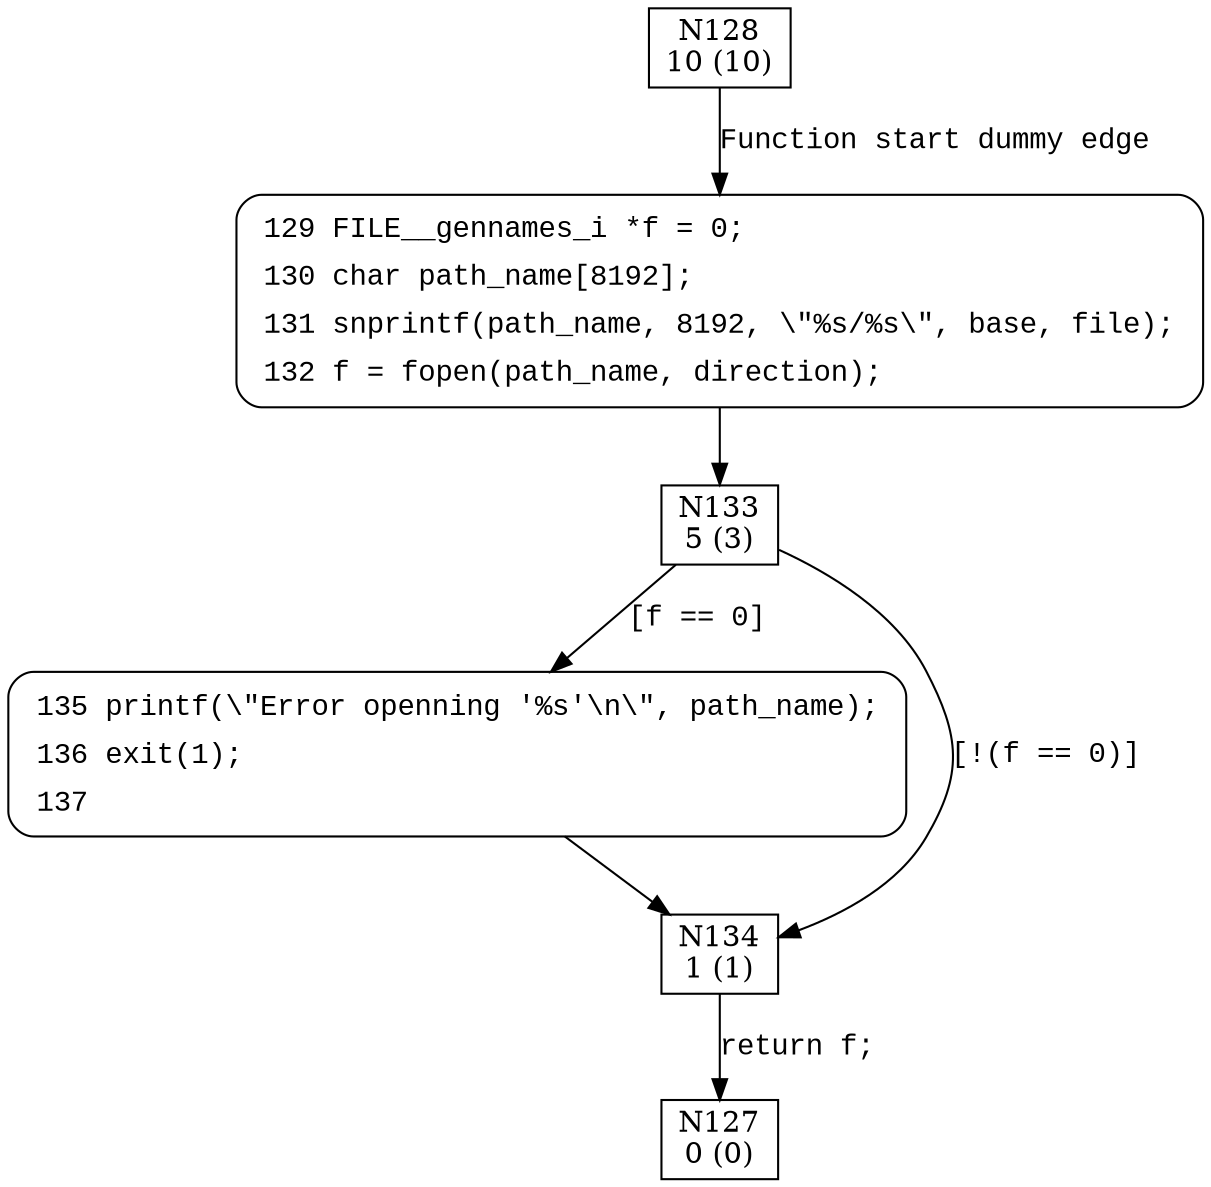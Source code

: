 digraph gennames_iopen_path {
128 [shape="box" label="N128\n10 (10)"]
129 [shape="box" label="N129\n9 (9)"]
133 [shape="box" label="N133\n5 (3)"]
135 [shape="box" label="N135\n4 (7)"]
134 [shape="box" label="N134\n1 (1)"]
127 [shape="box" label="N127\n0 (0)"]
129 [style="filled,bold" penwidth="1" fillcolor="white" fontname="Courier New" shape="Mrecord" label=<<table border="0" cellborder="0" cellpadding="3" bgcolor="white"><tr><td align="right">129</td><td align="left">FILE__gennames_i *f = 0;</td></tr><tr><td align="right">130</td><td align="left">char path_name[8192];</td></tr><tr><td align="right">131</td><td align="left">snprintf(path_name, 8192, \"%s/%s\", base, file);</td></tr><tr><td align="right">132</td><td align="left">f = fopen(path_name, direction);</td></tr></table>>]
129 -> 133[label=""]
135 [style="filled,bold" penwidth="1" fillcolor="white" fontname="Courier New" shape="Mrecord" label=<<table border="0" cellborder="0" cellpadding="3" bgcolor="white"><tr><td align="right">135</td><td align="left">printf(\"Error openning '%s'\n\", path_name);</td></tr><tr><td align="right">136</td><td align="left">exit(1);</td></tr><tr><td align="right">137</td><td align="left"></td></tr></table>>]
135 -> 134[label=""]
128 -> 129 [label="Function start dummy edge" fontname="Courier New"]
133 -> 135 [label="[f == 0]" fontname="Courier New"]
133 -> 134 [label="[!(f == 0)]" fontname="Courier New"]
134 -> 127 [label="return f;" fontname="Courier New"]
}